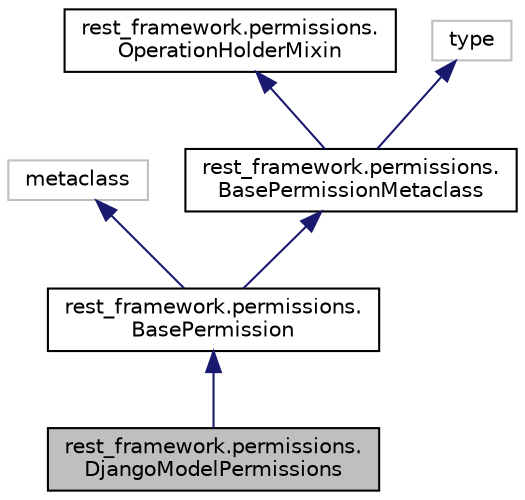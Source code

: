 digraph "rest_framework.permissions.DjangoModelPermissions"
{
 // LATEX_PDF_SIZE
  edge [fontname="Helvetica",fontsize="10",labelfontname="Helvetica",labelfontsize="10"];
  node [fontname="Helvetica",fontsize="10",shape=record];
  Node1 [label="rest_framework.permissions.\lDjangoModelPermissions",height=0.2,width=0.4,color="black", fillcolor="grey75", style="filled", fontcolor="black",tooltip=" "];
  Node2 -> Node1 [dir="back",color="midnightblue",fontsize="10",style="solid"];
  Node2 [label="rest_framework.permissions.\lBasePermission",height=0.2,width=0.4,color="black", fillcolor="white", style="filled",URL="$classrest__framework_1_1permissions_1_1_base_permission.html",tooltip=" "];
  Node3 -> Node2 [dir="back",color="midnightblue",fontsize="10",style="solid"];
  Node3 [label="metaclass",height=0.2,width=0.4,color="grey75", fillcolor="white", style="filled",tooltip=" "];
  Node4 -> Node2 [dir="back",color="midnightblue",fontsize="10",style="solid"];
  Node4 [label="rest_framework.permissions.\lBasePermissionMetaclass",height=0.2,width=0.4,color="black", fillcolor="white", style="filled",URL="$classrest__framework_1_1permissions_1_1_base_permission_metaclass.html",tooltip=" "];
  Node5 -> Node4 [dir="back",color="midnightblue",fontsize="10",style="solid"];
  Node5 [label="rest_framework.permissions.\lOperationHolderMixin",height=0.2,width=0.4,color="black", fillcolor="white", style="filled",URL="$classrest__framework_1_1permissions_1_1_operation_holder_mixin.html",tooltip=" "];
  Node6 -> Node4 [dir="back",color="midnightblue",fontsize="10",style="solid"];
  Node6 [label="type",height=0.2,width=0.4,color="grey75", fillcolor="white", style="filled",tooltip=" "];
}
